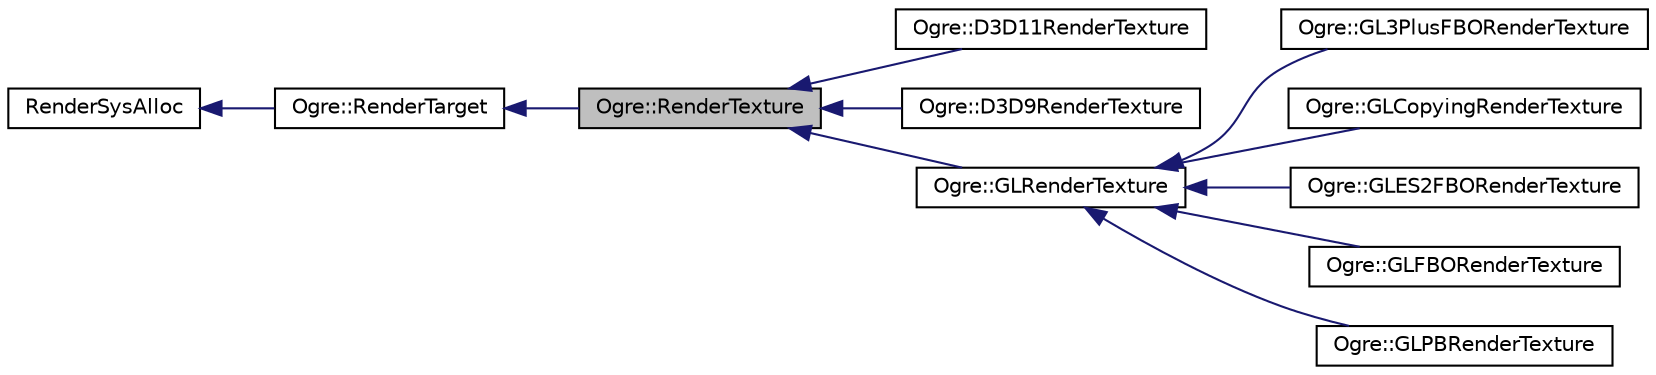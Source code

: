 digraph "Ogre::RenderTexture"
{
  bgcolor="transparent";
  edge [fontname="Helvetica",fontsize="10",labelfontname="Helvetica",labelfontsize="10"];
  node [fontname="Helvetica",fontsize="10",shape=record];
  rankdir="LR";
  Node0 [label="Ogre::RenderTexture",height=0.2,width=0.4,color="black", fillcolor="grey75", style="filled", fontcolor="black"];
  Node1 -> Node0 [dir="back",color="midnightblue",fontsize="10",style="solid",fontname="Helvetica"];
  Node1 [label="Ogre::RenderTarget",height=0.2,width=0.4,color="black",URL="$class_ogre_1_1_render_target.html",tooltip="A &#39;canvas&#39; which can receive the results of a rendering operation. "];
  Node2 -> Node1 [dir="back",color="midnightblue",fontsize="10",style="solid",fontname="Helvetica"];
  Node2 [label="RenderSysAlloc",height=0.2,width=0.4,color="black",URL="$class_ogre_1_1_allocated_object.html"];
  Node0 -> Node3 [dir="back",color="midnightblue",fontsize="10",style="solid",fontname="Helvetica"];
  Node3 [label="Ogre::D3D11RenderTexture",height=0.2,width=0.4,color="black",URL="$class_ogre_1_1_d3_d11_render_texture.html",tooltip="RenderTexture implementation for D3D11. "];
  Node0 -> Node4 [dir="back",color="midnightblue",fontsize="10",style="solid",fontname="Helvetica"];
  Node4 [label="Ogre::D3D9RenderTexture",height=0.2,width=0.4,color="black",URL="$class_ogre_1_1_d3_d9_render_texture.html",tooltip="RenderTexture implementation for D3D9. "];
  Node0 -> Node5 [dir="back",color="midnightblue",fontsize="10",style="solid",fontname="Helvetica"];
  Node5 [label="Ogre::GLRenderTexture",height=0.2,width=0.4,color="black",URL="$class_ogre_1_1_g_l_render_texture.html",tooltip="Base class for GL Render Textures. "];
  Node5 -> Node6 [dir="back",color="midnightblue",fontsize="10",style="solid",fontname="Helvetica"];
  Node6 [label="Ogre::GL3PlusFBORenderTexture",height=0.2,width=0.4,color="black",URL="$class_ogre_1_1_g_l3_plus_f_b_o_render_texture.html",tooltip="RenderTexture for GL FBO. "];
  Node5 -> Node7 [dir="back",color="midnightblue",fontsize="10",style="solid",fontname="Helvetica"];
  Node7 [label="Ogre::GLCopyingRenderTexture",height=0.2,width=0.4,color="black",URL="$class_ogre_1_1_g_l_copying_render_texture.html"];
  Node5 -> Node8 [dir="back",color="midnightblue",fontsize="10",style="solid",fontname="Helvetica"];
  Node8 [label="Ogre::GLES2FBORenderTexture",height=0.2,width=0.4,color="black",URL="$class_ogre_1_1_g_l_e_s2_f_b_o_render_texture.html",tooltip="RenderTexture for GL ES 2 FBO. "];
  Node5 -> Node9 [dir="back",color="midnightblue",fontsize="10",style="solid",fontname="Helvetica"];
  Node9 [label="Ogre::GLFBORenderTexture",height=0.2,width=0.4,color="black",URL="$class_ogre_1_1_g_l_f_b_o_render_texture.html",tooltip="RenderTexture for GL FBO. "];
  Node5 -> Node10 [dir="back",color="midnightblue",fontsize="10",style="solid",fontname="Helvetica"];
  Node10 [label="Ogre::GLPBRenderTexture",height=0.2,width=0.4,color="black",URL="$class_ogre_1_1_g_l_p_b_render_texture.html"];
}
